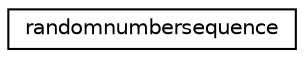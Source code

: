 digraph "Graphical Class Hierarchy"
{
 // INTERACTIVE_SVG=YES
 // LATEX_PDF_SIZE
  edge [fontname="Helvetica",fontsize="10",labelfontname="Helvetica",labelfontsize="10"];
  node [fontname="Helvetica",fontsize="10",shape=record];
  rankdir="LR";
  Node0 [label="randomnumbersequence",height=0.2,width=0.4,color="black", fillcolor="white", style="filled",URL="$structmersennetwister__mod_1_1randomnumbersequence.html",tooltip="The type containing the state variable."];
}
